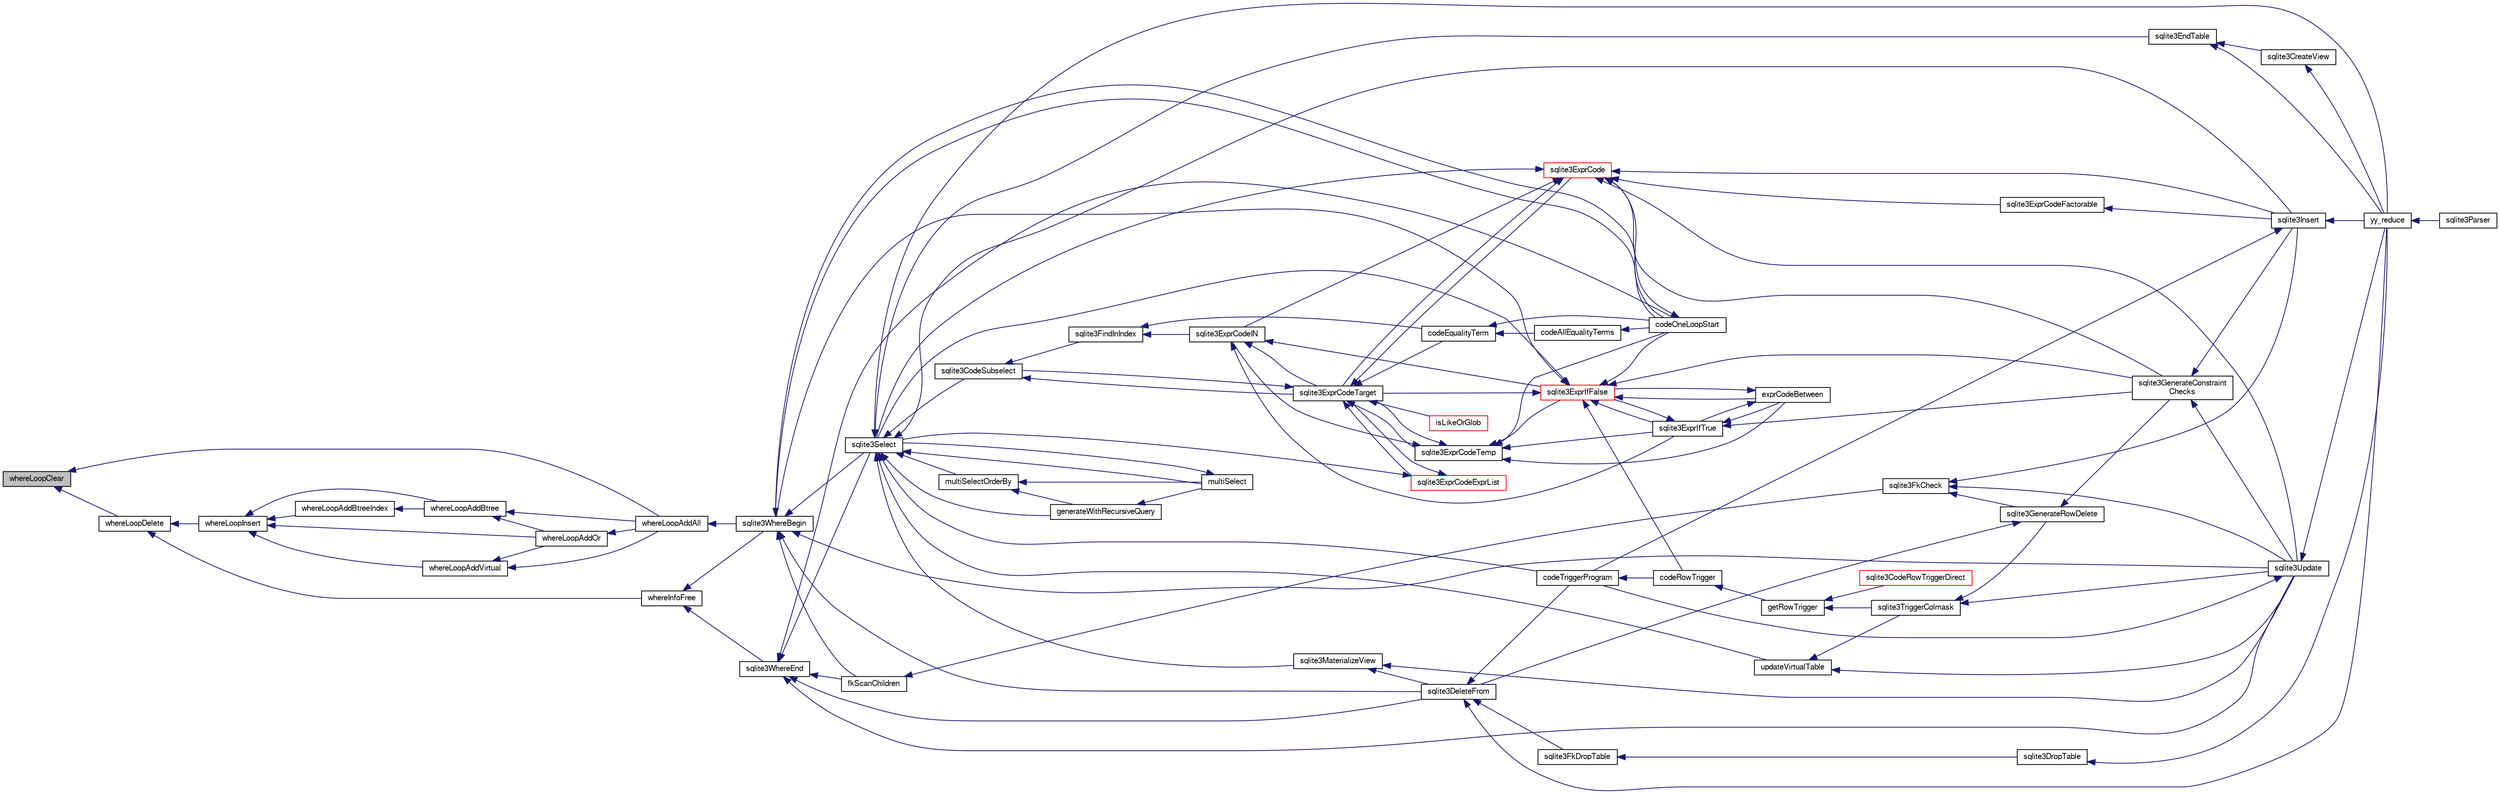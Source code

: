 digraph "whereLoopClear"
{
  edge [fontname="FreeSans",fontsize="10",labelfontname="FreeSans",labelfontsize="10"];
  node [fontname="FreeSans",fontsize="10",shape=record];
  rankdir="LR";
  Node914350 [label="whereLoopClear",height=0.2,width=0.4,color="black", fillcolor="grey75", style="filled", fontcolor="black"];
  Node914350 -> Node914351 [dir="back",color="midnightblue",fontsize="10",style="solid",fontname="FreeSans"];
  Node914351 [label="whereLoopDelete",height=0.2,width=0.4,color="black", fillcolor="white", style="filled",URL="$sqlite3_8c.html#a2098de3b5449a8465f65a0943c05b7bc"];
  Node914351 -> Node914352 [dir="back",color="midnightblue",fontsize="10",style="solid",fontname="FreeSans"];
  Node914352 [label="whereInfoFree",height=0.2,width=0.4,color="black", fillcolor="white", style="filled",URL="$sqlite3_8c.html#a4838f169cd94b3192f9a49558dca6ae0"];
  Node914352 -> Node914353 [dir="back",color="midnightblue",fontsize="10",style="solid",fontname="FreeSans"];
  Node914353 [label="sqlite3WhereBegin",height=0.2,width=0.4,color="black", fillcolor="white", style="filled",URL="$sqlite3_8c.html#acad049f5c9a96a8118cffd5e5ce89f7c"];
  Node914353 -> Node914354 [dir="back",color="midnightblue",fontsize="10",style="solid",fontname="FreeSans"];
  Node914354 [label="sqlite3DeleteFrom",height=0.2,width=0.4,color="black", fillcolor="white", style="filled",URL="$sqlite3_8c.html#ab9b4b45349188b49eabb23f94608a091"];
  Node914354 -> Node914355 [dir="back",color="midnightblue",fontsize="10",style="solid",fontname="FreeSans"];
  Node914355 [label="sqlite3FkDropTable",height=0.2,width=0.4,color="black", fillcolor="white", style="filled",URL="$sqlite3_8c.html#a1218c6fc74e89152ceaa4760e82f5ef9"];
  Node914355 -> Node914356 [dir="back",color="midnightblue",fontsize="10",style="solid",fontname="FreeSans"];
  Node914356 [label="sqlite3DropTable",height=0.2,width=0.4,color="black", fillcolor="white", style="filled",URL="$sqlite3_8c.html#a5534f77364b5568783c0e50db3c9defb"];
  Node914356 -> Node914357 [dir="back",color="midnightblue",fontsize="10",style="solid",fontname="FreeSans"];
  Node914357 [label="yy_reduce",height=0.2,width=0.4,color="black", fillcolor="white", style="filled",URL="$sqlite3_8c.html#a7c419a9b25711c666a9a2449ef377f14"];
  Node914357 -> Node914358 [dir="back",color="midnightblue",fontsize="10",style="solid",fontname="FreeSans"];
  Node914358 [label="sqlite3Parser",height=0.2,width=0.4,color="black", fillcolor="white", style="filled",URL="$sqlite3_8c.html#a0327d71a5fabe0b6a343d78a2602e72a"];
  Node914354 -> Node914359 [dir="back",color="midnightblue",fontsize="10",style="solid",fontname="FreeSans"];
  Node914359 [label="codeTriggerProgram",height=0.2,width=0.4,color="black", fillcolor="white", style="filled",URL="$sqlite3_8c.html#a120801f59d9281d201d2ff4b2606836e"];
  Node914359 -> Node914360 [dir="back",color="midnightblue",fontsize="10",style="solid",fontname="FreeSans"];
  Node914360 [label="codeRowTrigger",height=0.2,width=0.4,color="black", fillcolor="white", style="filled",URL="$sqlite3_8c.html#a463cea5aaaf388b560b206570a0022fc"];
  Node914360 -> Node914361 [dir="back",color="midnightblue",fontsize="10",style="solid",fontname="FreeSans"];
  Node914361 [label="getRowTrigger",height=0.2,width=0.4,color="black", fillcolor="white", style="filled",URL="$sqlite3_8c.html#a69626ef20b540d1a2b19cf56f3f45689"];
  Node914361 -> Node914362 [dir="back",color="midnightblue",fontsize="10",style="solid",fontname="FreeSans"];
  Node914362 [label="sqlite3CodeRowTriggerDirect",height=0.2,width=0.4,color="red", fillcolor="white", style="filled",URL="$sqlite3_8c.html#ad92829f9001bcf89a0299dad5a48acd4"];
  Node914361 -> Node914369 [dir="back",color="midnightblue",fontsize="10",style="solid",fontname="FreeSans"];
  Node914369 [label="sqlite3TriggerColmask",height=0.2,width=0.4,color="black", fillcolor="white", style="filled",URL="$sqlite3_8c.html#acace8e99e37ae5e84ea03c65e820c540"];
  Node914369 -> Node914364 [dir="back",color="midnightblue",fontsize="10",style="solid",fontname="FreeSans"];
  Node914364 [label="sqlite3GenerateRowDelete",height=0.2,width=0.4,color="black", fillcolor="white", style="filled",URL="$sqlite3_8c.html#a2c76cbf3027fc18fdbb8cb4cd96b77d9"];
  Node914364 -> Node914354 [dir="back",color="midnightblue",fontsize="10",style="solid",fontname="FreeSans"];
  Node914364 -> Node914365 [dir="back",color="midnightblue",fontsize="10",style="solid",fontname="FreeSans"];
  Node914365 [label="sqlite3GenerateConstraint\lChecks",height=0.2,width=0.4,color="black", fillcolor="white", style="filled",URL="$sqlite3_8c.html#aef639c1e6a0c0a67ca6e7690ad931bd2"];
  Node914365 -> Node914366 [dir="back",color="midnightblue",fontsize="10",style="solid",fontname="FreeSans"];
  Node914366 [label="sqlite3Insert",height=0.2,width=0.4,color="black", fillcolor="white", style="filled",URL="$sqlite3_8c.html#a5b17c9c2000bae6bdff8e6be48d7dc2b"];
  Node914366 -> Node914359 [dir="back",color="midnightblue",fontsize="10",style="solid",fontname="FreeSans"];
  Node914366 -> Node914357 [dir="back",color="midnightblue",fontsize="10",style="solid",fontname="FreeSans"];
  Node914365 -> Node914367 [dir="back",color="midnightblue",fontsize="10",style="solid",fontname="FreeSans"];
  Node914367 [label="sqlite3Update",height=0.2,width=0.4,color="black", fillcolor="white", style="filled",URL="$sqlite3_8c.html#ac5aa67c46e8cc8174566fabe6809fafa"];
  Node914367 -> Node914359 [dir="back",color="midnightblue",fontsize="10",style="solid",fontname="FreeSans"];
  Node914367 -> Node914357 [dir="back",color="midnightblue",fontsize="10",style="solid",fontname="FreeSans"];
  Node914369 -> Node914367 [dir="back",color="midnightblue",fontsize="10",style="solid",fontname="FreeSans"];
  Node914354 -> Node914357 [dir="back",color="midnightblue",fontsize="10",style="solid",fontname="FreeSans"];
  Node914353 -> Node914370 [dir="back",color="midnightblue",fontsize="10",style="solid",fontname="FreeSans"];
  Node914370 [label="fkScanChildren",height=0.2,width=0.4,color="black", fillcolor="white", style="filled",URL="$sqlite3_8c.html#a67c9dcb484336b3155e7a82a037d4691"];
  Node914370 -> Node914371 [dir="back",color="midnightblue",fontsize="10",style="solid",fontname="FreeSans"];
  Node914371 [label="sqlite3FkCheck",height=0.2,width=0.4,color="black", fillcolor="white", style="filled",URL="$sqlite3_8c.html#aa38fb76c7d6f48f19772877a41703b92"];
  Node914371 -> Node914364 [dir="back",color="midnightblue",fontsize="10",style="solid",fontname="FreeSans"];
  Node914371 -> Node914366 [dir="back",color="midnightblue",fontsize="10",style="solid",fontname="FreeSans"];
  Node914371 -> Node914367 [dir="back",color="midnightblue",fontsize="10",style="solid",fontname="FreeSans"];
  Node914353 -> Node914372 [dir="back",color="midnightblue",fontsize="10",style="solid",fontname="FreeSans"];
  Node914372 [label="sqlite3Select",height=0.2,width=0.4,color="black", fillcolor="white", style="filled",URL="$sqlite3_8c.html#a2465ee8c956209ba4b272477b7c21a45"];
  Node914372 -> Node914373 [dir="back",color="midnightblue",fontsize="10",style="solid",fontname="FreeSans"];
  Node914373 [label="sqlite3CodeSubselect",height=0.2,width=0.4,color="black", fillcolor="white", style="filled",URL="$sqlite3_8c.html#aa69b46d2204a1d1b110107a1be12ee0c"];
  Node914373 -> Node914374 [dir="back",color="midnightblue",fontsize="10",style="solid",fontname="FreeSans"];
  Node914374 [label="sqlite3FindInIndex",height=0.2,width=0.4,color="black", fillcolor="white", style="filled",URL="$sqlite3_8c.html#af7d8c56ab0231f44bb5f87b3fafeffb2"];
  Node914374 -> Node914375 [dir="back",color="midnightblue",fontsize="10",style="solid",fontname="FreeSans"];
  Node914375 [label="sqlite3ExprCodeIN",height=0.2,width=0.4,color="black", fillcolor="white", style="filled",URL="$sqlite3_8c.html#ad9cf4f5b5ffb90c24a4a0900c8626193"];
  Node914375 -> Node914376 [dir="back",color="midnightblue",fontsize="10",style="solid",fontname="FreeSans"];
  Node914376 [label="sqlite3ExprCodeTarget",height=0.2,width=0.4,color="black", fillcolor="white", style="filled",URL="$sqlite3_8c.html#a4f308397a0a3ed299ed31aaa1ae2a293"];
  Node914376 -> Node914373 [dir="back",color="midnightblue",fontsize="10",style="solid",fontname="FreeSans"];
  Node914376 -> Node914377 [dir="back",color="midnightblue",fontsize="10",style="solid",fontname="FreeSans"];
  Node914377 [label="sqlite3ExprCodeTemp",height=0.2,width=0.4,color="black", fillcolor="white", style="filled",URL="$sqlite3_8c.html#a3bc5c1ccb3c5851847e2aeb4a84ae1fc"];
  Node914377 -> Node914375 [dir="back",color="midnightblue",fontsize="10",style="solid",fontname="FreeSans"];
  Node914377 -> Node914376 [dir="back",color="midnightblue",fontsize="10",style="solid",fontname="FreeSans"];
  Node914377 -> Node914378 [dir="back",color="midnightblue",fontsize="10",style="solid",fontname="FreeSans"];
  Node914378 [label="exprCodeBetween",height=0.2,width=0.4,color="black", fillcolor="white", style="filled",URL="$sqlite3_8c.html#abd053493214542bca8f406f42145d173"];
  Node914378 -> Node914379 [dir="back",color="midnightblue",fontsize="10",style="solid",fontname="FreeSans"];
  Node914379 [label="sqlite3ExprIfTrue",height=0.2,width=0.4,color="black", fillcolor="white", style="filled",URL="$sqlite3_8c.html#ad93a55237c23e1b743ab1f59df1a1444"];
  Node914379 -> Node914378 [dir="back",color="midnightblue",fontsize="10",style="solid",fontname="FreeSans"];
  Node914379 -> Node914380 [dir="back",color="midnightblue",fontsize="10",style="solid",fontname="FreeSans"];
  Node914380 [label="sqlite3ExprIfFalse",height=0.2,width=0.4,color="red", fillcolor="white", style="filled",URL="$sqlite3_8c.html#af97ecccb5d56e321e118414b08f65b71"];
  Node914380 -> Node914376 [dir="back",color="midnightblue",fontsize="10",style="solid",fontname="FreeSans"];
  Node914380 -> Node914378 [dir="back",color="midnightblue",fontsize="10",style="solid",fontname="FreeSans"];
  Node914380 -> Node914379 [dir="back",color="midnightblue",fontsize="10",style="solid",fontname="FreeSans"];
  Node914380 -> Node914365 [dir="back",color="midnightblue",fontsize="10",style="solid",fontname="FreeSans"];
  Node914380 -> Node914372 [dir="back",color="midnightblue",fontsize="10",style="solid",fontname="FreeSans"];
  Node914380 -> Node914360 [dir="back",color="midnightblue",fontsize="10",style="solid",fontname="FreeSans"];
  Node914380 -> Node914394 [dir="back",color="midnightblue",fontsize="10",style="solid",fontname="FreeSans"];
  Node914394 [label="codeOneLoopStart",height=0.2,width=0.4,color="black", fillcolor="white", style="filled",URL="$sqlite3_8c.html#aa868875120b151c169cc79139ed6e008"];
  Node914394 -> Node914353 [dir="back",color="midnightblue",fontsize="10",style="solid",fontname="FreeSans"];
  Node914380 -> Node914353 [dir="back",color="midnightblue",fontsize="10",style="solid",fontname="FreeSans"];
  Node914379 -> Node914365 [dir="back",color="midnightblue",fontsize="10",style="solid",fontname="FreeSans"];
  Node914378 -> Node914380 [dir="back",color="midnightblue",fontsize="10",style="solid",fontname="FreeSans"];
  Node914377 -> Node914379 [dir="back",color="midnightblue",fontsize="10",style="solid",fontname="FreeSans"];
  Node914377 -> Node914380 [dir="back",color="midnightblue",fontsize="10",style="solid",fontname="FreeSans"];
  Node914377 -> Node914394 [dir="back",color="midnightblue",fontsize="10",style="solid",fontname="FreeSans"];
  Node914376 -> Node914395 [dir="back",color="midnightblue",fontsize="10",style="solid",fontname="FreeSans"];
  Node914395 [label="sqlite3ExprCode",height=0.2,width=0.4,color="red", fillcolor="white", style="filled",URL="$sqlite3_8c.html#a75f270fb0b111b86924cca4ea507b417"];
  Node914395 -> Node914375 [dir="back",color="midnightblue",fontsize="10",style="solid",fontname="FreeSans"];
  Node914395 -> Node914376 [dir="back",color="midnightblue",fontsize="10",style="solid",fontname="FreeSans"];
  Node914395 -> Node914396 [dir="back",color="midnightblue",fontsize="10",style="solid",fontname="FreeSans"];
  Node914396 [label="sqlite3ExprCodeFactorable",height=0.2,width=0.4,color="black", fillcolor="white", style="filled",URL="$sqlite3_8c.html#a843f7fd58eec5a683c1fd8435fcd1e84"];
  Node914396 -> Node914366 [dir="back",color="midnightblue",fontsize="10",style="solid",fontname="FreeSans"];
  Node914395 -> Node914366 [dir="back",color="midnightblue",fontsize="10",style="solid",fontname="FreeSans"];
  Node914395 -> Node914365 [dir="back",color="midnightblue",fontsize="10",style="solid",fontname="FreeSans"];
  Node914395 -> Node914372 [dir="back",color="midnightblue",fontsize="10",style="solid",fontname="FreeSans"];
  Node914395 -> Node914367 [dir="back",color="midnightblue",fontsize="10",style="solid",fontname="FreeSans"];
  Node914395 -> Node914394 [dir="back",color="midnightblue",fontsize="10",style="solid",fontname="FreeSans"];
  Node914376 -> Node914407 [dir="back",color="midnightblue",fontsize="10",style="solid",fontname="FreeSans"];
  Node914407 [label="sqlite3ExprCodeExprList",height=0.2,width=0.4,color="red", fillcolor="white", style="filled",URL="$sqlite3_8c.html#a05b2b3dc3de7565de24eb3a2ff4e9566"];
  Node914407 -> Node914376 [dir="back",color="midnightblue",fontsize="10",style="solid",fontname="FreeSans"];
  Node914407 -> Node914372 [dir="back",color="midnightblue",fontsize="10",style="solid",fontname="FreeSans"];
  Node914376 -> Node914410 [dir="back",color="midnightblue",fontsize="10",style="solid",fontname="FreeSans"];
  Node914410 [label="isLikeOrGlob",height=0.2,width=0.4,color="red", fillcolor="white", style="filled",URL="$sqlite3_8c.html#a6c38e495198bf8976f68d1a6ebd74a50"];
  Node914376 -> Node914419 [dir="back",color="midnightblue",fontsize="10",style="solid",fontname="FreeSans"];
  Node914419 [label="codeEqualityTerm",height=0.2,width=0.4,color="black", fillcolor="white", style="filled",URL="$sqlite3_8c.html#ad88a57073f031452c9843e97f15acc47"];
  Node914419 -> Node914420 [dir="back",color="midnightblue",fontsize="10",style="solid",fontname="FreeSans"];
  Node914420 [label="codeAllEqualityTerms",height=0.2,width=0.4,color="black", fillcolor="white", style="filled",URL="$sqlite3_8c.html#a3095598b812500a4efe41bf17cd49381"];
  Node914420 -> Node914394 [dir="back",color="midnightblue",fontsize="10",style="solid",fontname="FreeSans"];
  Node914419 -> Node914394 [dir="back",color="midnightblue",fontsize="10",style="solid",fontname="FreeSans"];
  Node914375 -> Node914379 [dir="back",color="midnightblue",fontsize="10",style="solid",fontname="FreeSans"];
  Node914375 -> Node914380 [dir="back",color="midnightblue",fontsize="10",style="solid",fontname="FreeSans"];
  Node914374 -> Node914419 [dir="back",color="midnightblue",fontsize="10",style="solid",fontname="FreeSans"];
  Node914373 -> Node914376 [dir="back",color="midnightblue",fontsize="10",style="solid",fontname="FreeSans"];
  Node914372 -> Node914386 [dir="back",color="midnightblue",fontsize="10",style="solid",fontname="FreeSans"];
  Node914386 [label="sqlite3EndTable",height=0.2,width=0.4,color="black", fillcolor="white", style="filled",URL="$sqlite3_8c.html#a7b5f2c66c0f0b6f819d970ca389768b0"];
  Node914386 -> Node914387 [dir="back",color="midnightblue",fontsize="10",style="solid",fontname="FreeSans"];
  Node914387 [label="sqlite3CreateView",height=0.2,width=0.4,color="black", fillcolor="white", style="filled",URL="$sqlite3_8c.html#a9d85cb00ff71dee5cd9a019503a6982e"];
  Node914387 -> Node914357 [dir="back",color="midnightblue",fontsize="10",style="solid",fontname="FreeSans"];
  Node914386 -> Node914357 [dir="back",color="midnightblue",fontsize="10",style="solid",fontname="FreeSans"];
  Node914372 -> Node914421 [dir="back",color="midnightblue",fontsize="10",style="solid",fontname="FreeSans"];
  Node914421 [label="sqlite3MaterializeView",height=0.2,width=0.4,color="black", fillcolor="white", style="filled",URL="$sqlite3_8c.html#a4557984b0b75f998fb0c3f231c9b1def"];
  Node914421 -> Node914354 [dir="back",color="midnightblue",fontsize="10",style="solid",fontname="FreeSans"];
  Node914421 -> Node914367 [dir="back",color="midnightblue",fontsize="10",style="solid",fontname="FreeSans"];
  Node914372 -> Node914366 [dir="back",color="midnightblue",fontsize="10",style="solid",fontname="FreeSans"];
  Node914372 -> Node914403 [dir="back",color="midnightblue",fontsize="10",style="solid",fontname="FreeSans"];
  Node914403 [label="generateWithRecursiveQuery",height=0.2,width=0.4,color="black", fillcolor="white", style="filled",URL="$sqlite3_8c.html#ade2c3663fa9c3b9676507984b9483942"];
  Node914403 -> Node914404 [dir="back",color="midnightblue",fontsize="10",style="solid",fontname="FreeSans"];
  Node914404 [label="multiSelect",height=0.2,width=0.4,color="black", fillcolor="white", style="filled",URL="$sqlite3_8c.html#a6456c61f3d9b2389738753cedfa24fa7"];
  Node914404 -> Node914372 [dir="back",color="midnightblue",fontsize="10",style="solid",fontname="FreeSans"];
  Node914372 -> Node914404 [dir="back",color="midnightblue",fontsize="10",style="solid",fontname="FreeSans"];
  Node914372 -> Node914405 [dir="back",color="midnightblue",fontsize="10",style="solid",fontname="FreeSans"];
  Node914405 [label="multiSelectOrderBy",height=0.2,width=0.4,color="black", fillcolor="white", style="filled",URL="$sqlite3_8c.html#afcdb8488c6f4dfdadaf9f04bca35b808"];
  Node914405 -> Node914403 [dir="back",color="midnightblue",fontsize="10",style="solid",fontname="FreeSans"];
  Node914405 -> Node914404 [dir="back",color="midnightblue",fontsize="10",style="solid",fontname="FreeSans"];
  Node914372 -> Node914359 [dir="back",color="midnightblue",fontsize="10",style="solid",fontname="FreeSans"];
  Node914372 -> Node914422 [dir="back",color="midnightblue",fontsize="10",style="solid",fontname="FreeSans"];
  Node914422 [label="updateVirtualTable",height=0.2,width=0.4,color="black", fillcolor="white", style="filled",URL="$sqlite3_8c.html#a740220531db9293c39a2cdd7da3f74e1"];
  Node914422 -> Node914369 [dir="back",color="midnightblue",fontsize="10",style="solid",fontname="FreeSans"];
  Node914422 -> Node914367 [dir="back",color="midnightblue",fontsize="10",style="solid",fontname="FreeSans"];
  Node914372 -> Node914357 [dir="back",color="midnightblue",fontsize="10",style="solid",fontname="FreeSans"];
  Node914353 -> Node914367 [dir="back",color="midnightblue",fontsize="10",style="solid",fontname="FreeSans"];
  Node914353 -> Node914394 [dir="back",color="midnightblue",fontsize="10",style="solid",fontname="FreeSans"];
  Node914352 -> Node914423 [dir="back",color="midnightblue",fontsize="10",style="solid",fontname="FreeSans"];
  Node914423 [label="sqlite3WhereEnd",height=0.2,width=0.4,color="black", fillcolor="white", style="filled",URL="$sqlite3_8c.html#af95a57bac2421101d85440934cc5043e"];
  Node914423 -> Node914354 [dir="back",color="midnightblue",fontsize="10",style="solid",fontname="FreeSans"];
  Node914423 -> Node914370 [dir="back",color="midnightblue",fontsize="10",style="solid",fontname="FreeSans"];
  Node914423 -> Node914372 [dir="back",color="midnightblue",fontsize="10",style="solid",fontname="FreeSans"];
  Node914423 -> Node914367 [dir="back",color="midnightblue",fontsize="10",style="solid",fontname="FreeSans"];
  Node914423 -> Node914394 [dir="back",color="midnightblue",fontsize="10",style="solid",fontname="FreeSans"];
  Node914351 -> Node914424 [dir="back",color="midnightblue",fontsize="10",style="solid",fontname="FreeSans"];
  Node914424 [label="whereLoopInsert",height=0.2,width=0.4,color="black", fillcolor="white", style="filled",URL="$sqlite3_8c.html#ada13bf44312e72e96852fb296905cd51"];
  Node914424 -> Node914425 [dir="back",color="midnightblue",fontsize="10",style="solid",fontname="FreeSans"];
  Node914425 [label="whereLoopAddBtreeIndex",height=0.2,width=0.4,color="black", fillcolor="white", style="filled",URL="$sqlite3_8c.html#abde05643b060182010b7eb8098125a05"];
  Node914425 -> Node914426 [dir="back",color="midnightblue",fontsize="10",style="solid",fontname="FreeSans"];
  Node914426 [label="whereLoopAddBtree",height=0.2,width=0.4,color="black", fillcolor="white", style="filled",URL="$sqlite3_8c.html#aefe415538d2f9e200227977d2edaab3b"];
  Node914426 -> Node914427 [dir="back",color="midnightblue",fontsize="10",style="solid",fontname="FreeSans"];
  Node914427 [label="whereLoopAddOr",height=0.2,width=0.4,color="black", fillcolor="white", style="filled",URL="$sqlite3_8c.html#a97235f1da77b1e3f85d7132c9229234c"];
  Node914427 -> Node914428 [dir="back",color="midnightblue",fontsize="10",style="solid",fontname="FreeSans"];
  Node914428 [label="whereLoopAddAll",height=0.2,width=0.4,color="black", fillcolor="white", style="filled",URL="$sqlite3_8c.html#a861eb511463c5b852550018fee710f53"];
  Node914428 -> Node914353 [dir="back",color="midnightblue",fontsize="10",style="solid",fontname="FreeSans"];
  Node914426 -> Node914428 [dir="back",color="midnightblue",fontsize="10",style="solid",fontname="FreeSans"];
  Node914424 -> Node914426 [dir="back",color="midnightblue",fontsize="10",style="solid",fontname="FreeSans"];
  Node914424 -> Node914429 [dir="back",color="midnightblue",fontsize="10",style="solid",fontname="FreeSans"];
  Node914429 [label="whereLoopAddVirtual",height=0.2,width=0.4,color="black", fillcolor="white", style="filled",URL="$sqlite3_8c.html#a33925379c63da49cea2e66c7780a4873"];
  Node914429 -> Node914427 [dir="back",color="midnightblue",fontsize="10",style="solid",fontname="FreeSans"];
  Node914429 -> Node914428 [dir="back",color="midnightblue",fontsize="10",style="solid",fontname="FreeSans"];
  Node914424 -> Node914427 [dir="back",color="midnightblue",fontsize="10",style="solid",fontname="FreeSans"];
  Node914350 -> Node914428 [dir="back",color="midnightblue",fontsize="10",style="solid",fontname="FreeSans"];
}
